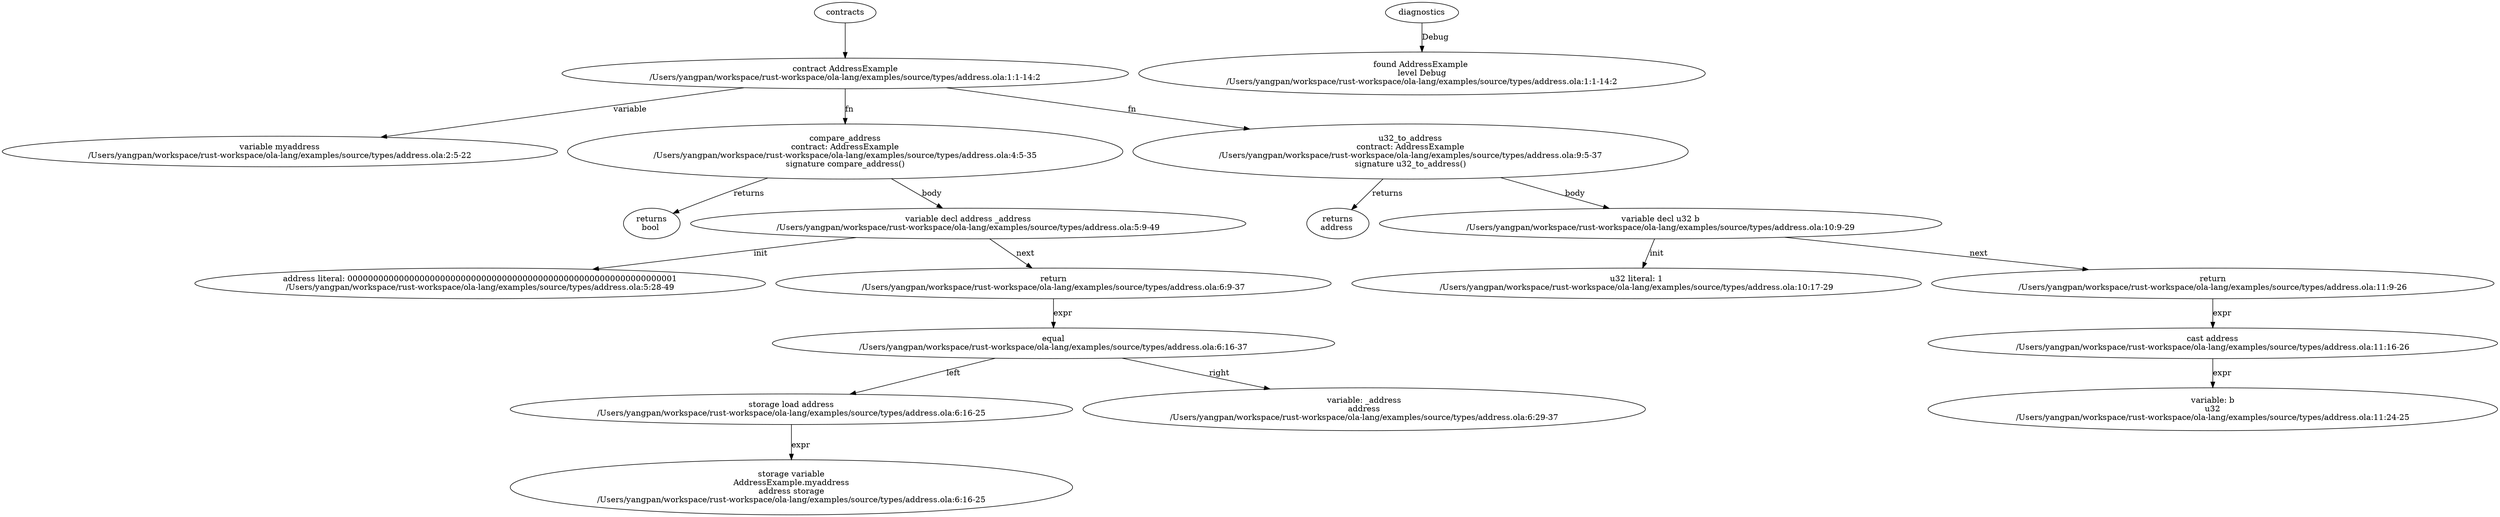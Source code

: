 strict digraph "/Users/yangpan/workspace/rust-workspace/ola-lang/examples/source/types/address.ola" {
	contract [label="contract AddressExample\n/Users/yangpan/workspace/rust-workspace/ola-lang/examples/source/types/address.ola:1:1-14:2"]
	var [label="variable myaddress\n/Users/yangpan/workspace/rust-workspace/ola-lang/examples/source/types/address.ola:2:5-22"]
	compare_address [label="compare_address\ncontract: AddressExample\n/Users/yangpan/workspace/rust-workspace/ola-lang/examples/source/types/address.ola:4:5-35\nsignature compare_address()"]
	returns [label="returns\nbool "]
	var_decl [label="variable decl address _address\n/Users/yangpan/workspace/rust-workspace/ola-lang/examples/source/types/address.ola:5:9-49"]
	address_literal [label="address literal: 0000000000000000000000000000000000000000000000000000000000000001\n/Users/yangpan/workspace/rust-workspace/ola-lang/examples/source/types/address.ola:5:28-49"]
	return [label="return\n/Users/yangpan/workspace/rust-workspace/ola-lang/examples/source/types/address.ola:6:9-37"]
	equal [label="equal\n/Users/yangpan/workspace/rust-workspace/ola-lang/examples/source/types/address.ola:6:16-37"]
	storage_load [label="storage load address\n/Users/yangpan/workspace/rust-workspace/ola-lang/examples/source/types/address.ola:6:16-25"]
	storage_var [label="storage variable\nAddressExample.myaddress\naddress storage\n/Users/yangpan/workspace/rust-workspace/ola-lang/examples/source/types/address.ola:6:16-25"]
	variable [label="variable: _address\naddress\n/Users/yangpan/workspace/rust-workspace/ola-lang/examples/source/types/address.ola:6:29-37"]
	u32_to_address [label="u32_to_address\ncontract: AddressExample\n/Users/yangpan/workspace/rust-workspace/ola-lang/examples/source/types/address.ola:9:5-37\nsignature u32_to_address()"]
	returns_13 [label="returns\naddress "]
	var_decl_14 [label="variable decl u32 b\n/Users/yangpan/workspace/rust-workspace/ola-lang/examples/source/types/address.ola:10:9-29"]
	number_literal [label="u32 literal: 1\n/Users/yangpan/workspace/rust-workspace/ola-lang/examples/source/types/address.ola:10:17-29"]
	return_16 [label="return\n/Users/yangpan/workspace/rust-workspace/ola-lang/examples/source/types/address.ola:11:9-26"]
	cast [label="cast address\n/Users/yangpan/workspace/rust-workspace/ola-lang/examples/source/types/address.ola:11:16-26"]
	variable_18 [label="variable: b\nu32\n/Users/yangpan/workspace/rust-workspace/ola-lang/examples/source/types/address.ola:11:24-25"]
	diagnostic [label="found AddressExample \nlevel Debug\n/Users/yangpan/workspace/rust-workspace/ola-lang/examples/source/types/address.ola:1:1-14:2"]
	contracts -> contract
	contract -> var [label="variable"]
	contract -> compare_address [label="fn"]
	compare_address -> returns [label="returns"]
	compare_address -> var_decl [label="body"]
	var_decl -> address_literal [label="init"]
	var_decl -> return [label="next"]
	return -> equal [label="expr"]
	equal -> storage_load [label="left"]
	storage_load -> storage_var [label="expr"]
	equal -> variable [label="right"]
	contract -> u32_to_address [label="fn"]
	u32_to_address -> returns_13 [label="returns"]
	u32_to_address -> var_decl_14 [label="body"]
	var_decl_14 -> number_literal [label="init"]
	var_decl_14 -> return_16 [label="next"]
	return_16 -> cast [label="expr"]
	cast -> variable_18 [label="expr"]
	diagnostics -> diagnostic [label="Debug"]
}
